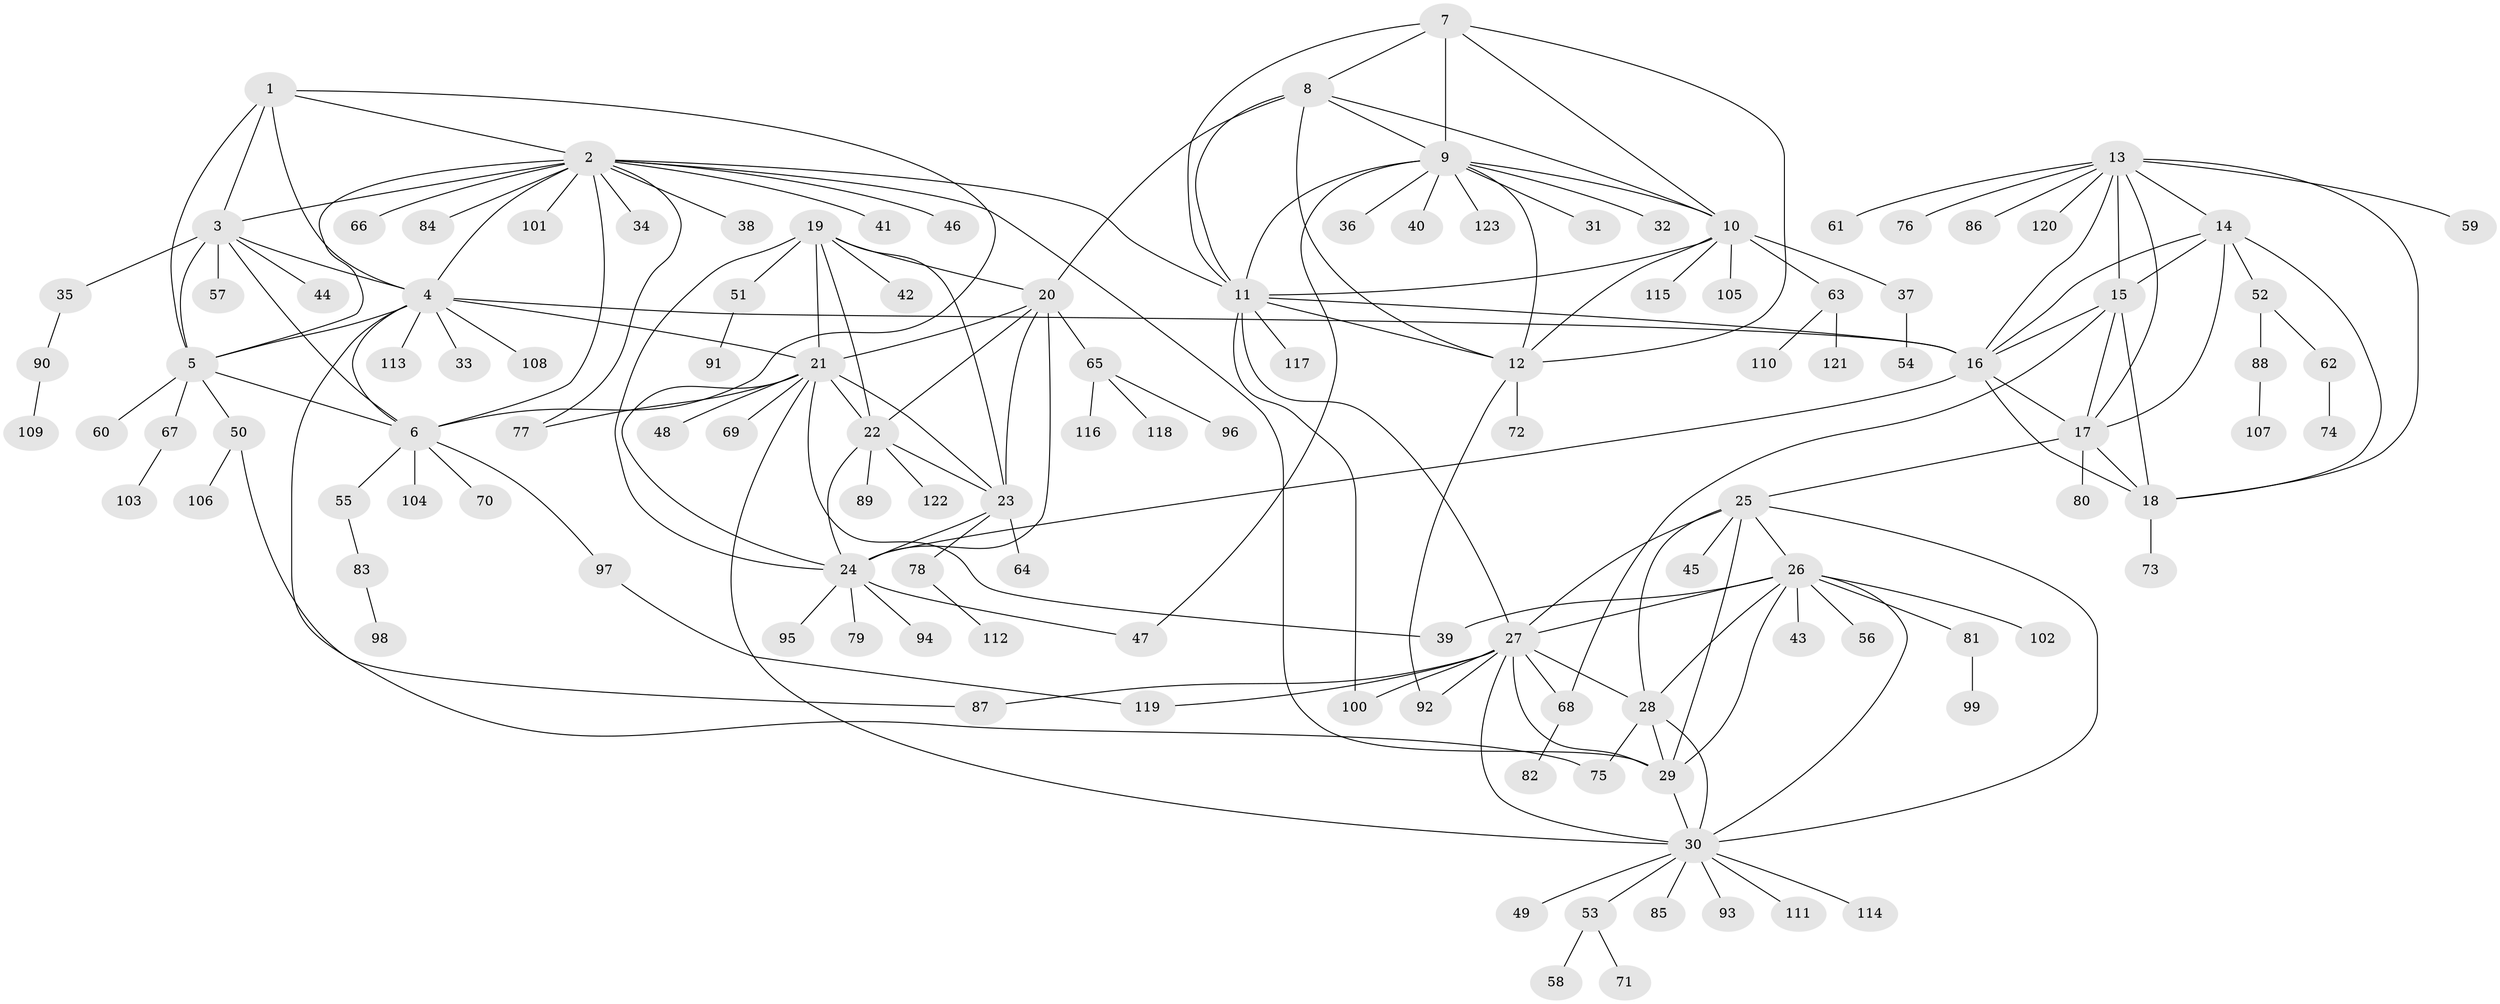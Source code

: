 // coarse degree distribution, {3: 0.03225806451612903, 16: 0.010752688172043012, 13: 0.010752688172043012, 7: 0.07526881720430108, 10: 0.010752688172043012, 5: 0.021505376344086023, 8: 0.021505376344086023, 6: 0.021505376344086023, 4: 0.021505376344086023, 11: 0.021505376344086023, 1: 0.6129032258064516, 2: 0.13978494623655913}
// Generated by graph-tools (version 1.1) at 2025/52/02/27/25 19:52:16]
// undirected, 123 vertices, 187 edges
graph export_dot {
graph [start="1"]
  node [color=gray90,style=filled];
  1;
  2;
  3;
  4;
  5;
  6;
  7;
  8;
  9;
  10;
  11;
  12;
  13;
  14;
  15;
  16;
  17;
  18;
  19;
  20;
  21;
  22;
  23;
  24;
  25;
  26;
  27;
  28;
  29;
  30;
  31;
  32;
  33;
  34;
  35;
  36;
  37;
  38;
  39;
  40;
  41;
  42;
  43;
  44;
  45;
  46;
  47;
  48;
  49;
  50;
  51;
  52;
  53;
  54;
  55;
  56;
  57;
  58;
  59;
  60;
  61;
  62;
  63;
  64;
  65;
  66;
  67;
  68;
  69;
  70;
  71;
  72;
  73;
  74;
  75;
  76;
  77;
  78;
  79;
  80;
  81;
  82;
  83;
  84;
  85;
  86;
  87;
  88;
  89;
  90;
  91;
  92;
  93;
  94;
  95;
  96;
  97;
  98;
  99;
  100;
  101;
  102;
  103;
  104;
  105;
  106;
  107;
  108;
  109;
  110;
  111;
  112;
  113;
  114;
  115;
  116;
  117;
  118;
  119;
  120;
  121;
  122;
  123;
  1 -- 2;
  1 -- 3;
  1 -- 4;
  1 -- 5;
  1 -- 6;
  2 -- 3;
  2 -- 4;
  2 -- 5;
  2 -- 6;
  2 -- 11;
  2 -- 29;
  2 -- 34;
  2 -- 38;
  2 -- 41;
  2 -- 46;
  2 -- 66;
  2 -- 77;
  2 -- 84;
  2 -- 101;
  3 -- 4;
  3 -- 5;
  3 -- 6;
  3 -- 35;
  3 -- 44;
  3 -- 57;
  4 -- 5;
  4 -- 6;
  4 -- 16;
  4 -- 21;
  4 -- 33;
  4 -- 75;
  4 -- 108;
  4 -- 113;
  5 -- 6;
  5 -- 50;
  5 -- 60;
  5 -- 67;
  6 -- 55;
  6 -- 70;
  6 -- 97;
  6 -- 104;
  7 -- 8;
  7 -- 9;
  7 -- 10;
  7 -- 11;
  7 -- 12;
  8 -- 9;
  8 -- 10;
  8 -- 11;
  8 -- 12;
  8 -- 20;
  9 -- 10;
  9 -- 11;
  9 -- 12;
  9 -- 31;
  9 -- 32;
  9 -- 36;
  9 -- 40;
  9 -- 47;
  9 -- 123;
  10 -- 11;
  10 -- 12;
  10 -- 37;
  10 -- 63;
  10 -- 105;
  10 -- 115;
  11 -- 12;
  11 -- 16;
  11 -- 27;
  11 -- 100;
  11 -- 117;
  12 -- 72;
  12 -- 92;
  13 -- 14;
  13 -- 15;
  13 -- 16;
  13 -- 17;
  13 -- 18;
  13 -- 59;
  13 -- 61;
  13 -- 76;
  13 -- 86;
  13 -- 120;
  14 -- 15;
  14 -- 16;
  14 -- 17;
  14 -- 18;
  14 -- 52;
  15 -- 16;
  15 -- 17;
  15 -- 18;
  15 -- 68;
  16 -- 17;
  16 -- 18;
  16 -- 24;
  17 -- 18;
  17 -- 25;
  17 -- 80;
  18 -- 73;
  19 -- 20;
  19 -- 21;
  19 -- 22;
  19 -- 23;
  19 -- 24;
  19 -- 42;
  19 -- 51;
  20 -- 21;
  20 -- 22;
  20 -- 23;
  20 -- 24;
  20 -- 65;
  21 -- 22;
  21 -- 23;
  21 -- 24;
  21 -- 30;
  21 -- 39;
  21 -- 48;
  21 -- 69;
  21 -- 77;
  22 -- 23;
  22 -- 24;
  22 -- 89;
  22 -- 122;
  23 -- 24;
  23 -- 64;
  23 -- 78;
  24 -- 47;
  24 -- 79;
  24 -- 94;
  24 -- 95;
  25 -- 26;
  25 -- 27;
  25 -- 28;
  25 -- 29;
  25 -- 30;
  25 -- 45;
  26 -- 27;
  26 -- 28;
  26 -- 29;
  26 -- 30;
  26 -- 39;
  26 -- 43;
  26 -- 56;
  26 -- 81;
  26 -- 102;
  27 -- 28;
  27 -- 29;
  27 -- 30;
  27 -- 68;
  27 -- 87;
  27 -- 92;
  27 -- 100;
  27 -- 119;
  28 -- 29;
  28 -- 30;
  28 -- 75;
  29 -- 30;
  30 -- 49;
  30 -- 53;
  30 -- 85;
  30 -- 93;
  30 -- 111;
  30 -- 114;
  35 -- 90;
  37 -- 54;
  50 -- 87;
  50 -- 106;
  51 -- 91;
  52 -- 62;
  52 -- 88;
  53 -- 58;
  53 -- 71;
  55 -- 83;
  62 -- 74;
  63 -- 110;
  63 -- 121;
  65 -- 96;
  65 -- 116;
  65 -- 118;
  67 -- 103;
  68 -- 82;
  78 -- 112;
  81 -- 99;
  83 -- 98;
  88 -- 107;
  90 -- 109;
  97 -- 119;
}
